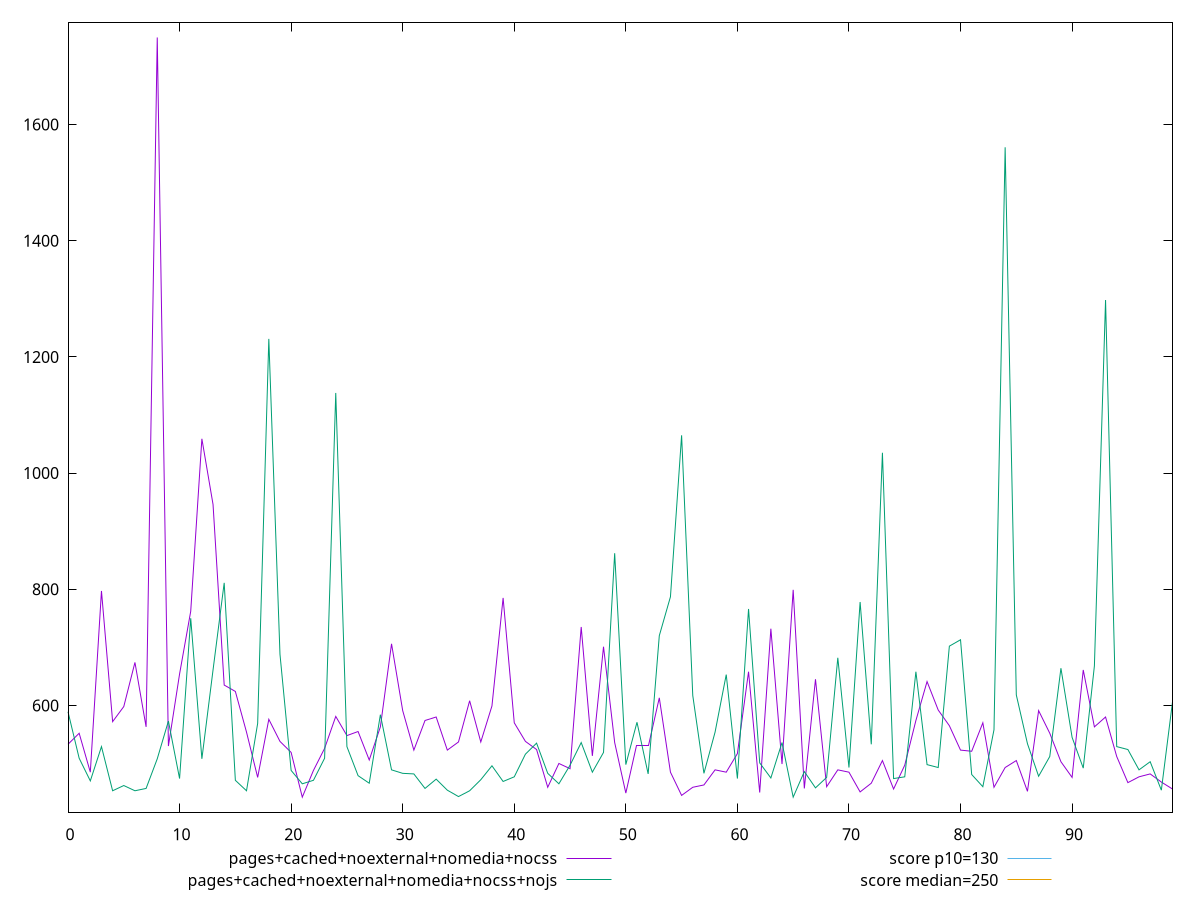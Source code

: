 reset

$pagesCachedNoexternalNomediaNocss <<EOF
0 533
1 552
2 485
3 797
4 572
5 598
6 673.9999999999964
7 563
8 1749.9999999999998
9 530
10 653.9999999999982
11 762
12 1059.0000000000018
13 946
14 635.0000000000036
15 624
16 554
17 476
18 576
19 538
20 519
21 442
22 488
23 526
24 581
25 548
26 555
27 506
28 563
29 706
30 591
31 523
32 574
33 580
34 523
35 537
36 608
37 537
38 599
39 785
40 570
41 538
42 524
43 459
44 500
45 491
46 735
47 513
48 701
49 536
50 449
51 531
52 531
53 613
54 485
55 445
56 459
57 463
58 489
59 485
60 517
61 658
62 450
63 732
64 499
65 799
66 457
67 645
68 460.0000000000018
69 488.99999999999636
70 485
71 451
72 466
73 505
74 456
75 496.99999999999636
76 574
77 641
78 592
79 565
80 523
81 521
82 570
83 459
84 493
85 505
86 452
87 591
88 552
89 503
90 475.99999999999636
91 661
92 563
93 580
94 512
95 467
96 477
97 482
98 468
99 456.00000000000364
EOF

$pagesCachedNoexternalNomediaNocssNojs <<EOF
0 589
1 509.00000000000364
2 470
3 529
4 453
5 462
6 453
7 457
8 508
9 573
10 474
11 750
12 508
13 661
14 811
15 471
16 453
17 568.9999999999982
18 1231
19 688
20 488
21 465
22 471
23 509
24 1138
25 529
26 479
27 466
28 584
29 489
30 483
31 482
32 456.9999999999982
33 473
34 454
35 443
36 453
37 472
38 496
39 469
40 477
41 516
42 535
43 483
44 465
45 497
46 536
47 485
48 519
49 861.9999999999964
50 498
51 571.0000000000036
52 482
53 720
54 787
55 1065
56 617
57 483
58 554
59 653
60 474
61 766
62 501
63 475
64 535.9999999999982
65 442
66 486
67 458
68 476
69 682
70 493
71 778
72 533
73 1035
74 474
75 477
76 657.9999999999982
77 498
78 493
79 702
80 713
81 481
82 460
83 558
84 1561
85 618
86 534
87 478
88 512
89 663.9999999999982
90 545
91 492
92 668
93 1298
94 529
95 524
96 489
97 503
98 454.00000000000364
99 606
EOF

set key outside below
set xrange [0:99]
set yrange [415.84000000000003:1776.1599999999999]
set trange [415.84000000000003:1776.1599999999999]
set terminal svg size 640, 520 enhanced background rgb 'white'
set output "reprap/max-potential-fid/comparison/line/4_vs_5.svg"

plot $pagesCachedNoexternalNomediaNocss title "pages+cached+noexternal+nomedia+nocss" with line, \
     $pagesCachedNoexternalNomediaNocssNojs title "pages+cached+noexternal+nomedia+nocss+nojs" with line, \
     130 title "score p10=130", \
     250 title "score median=250"

reset
